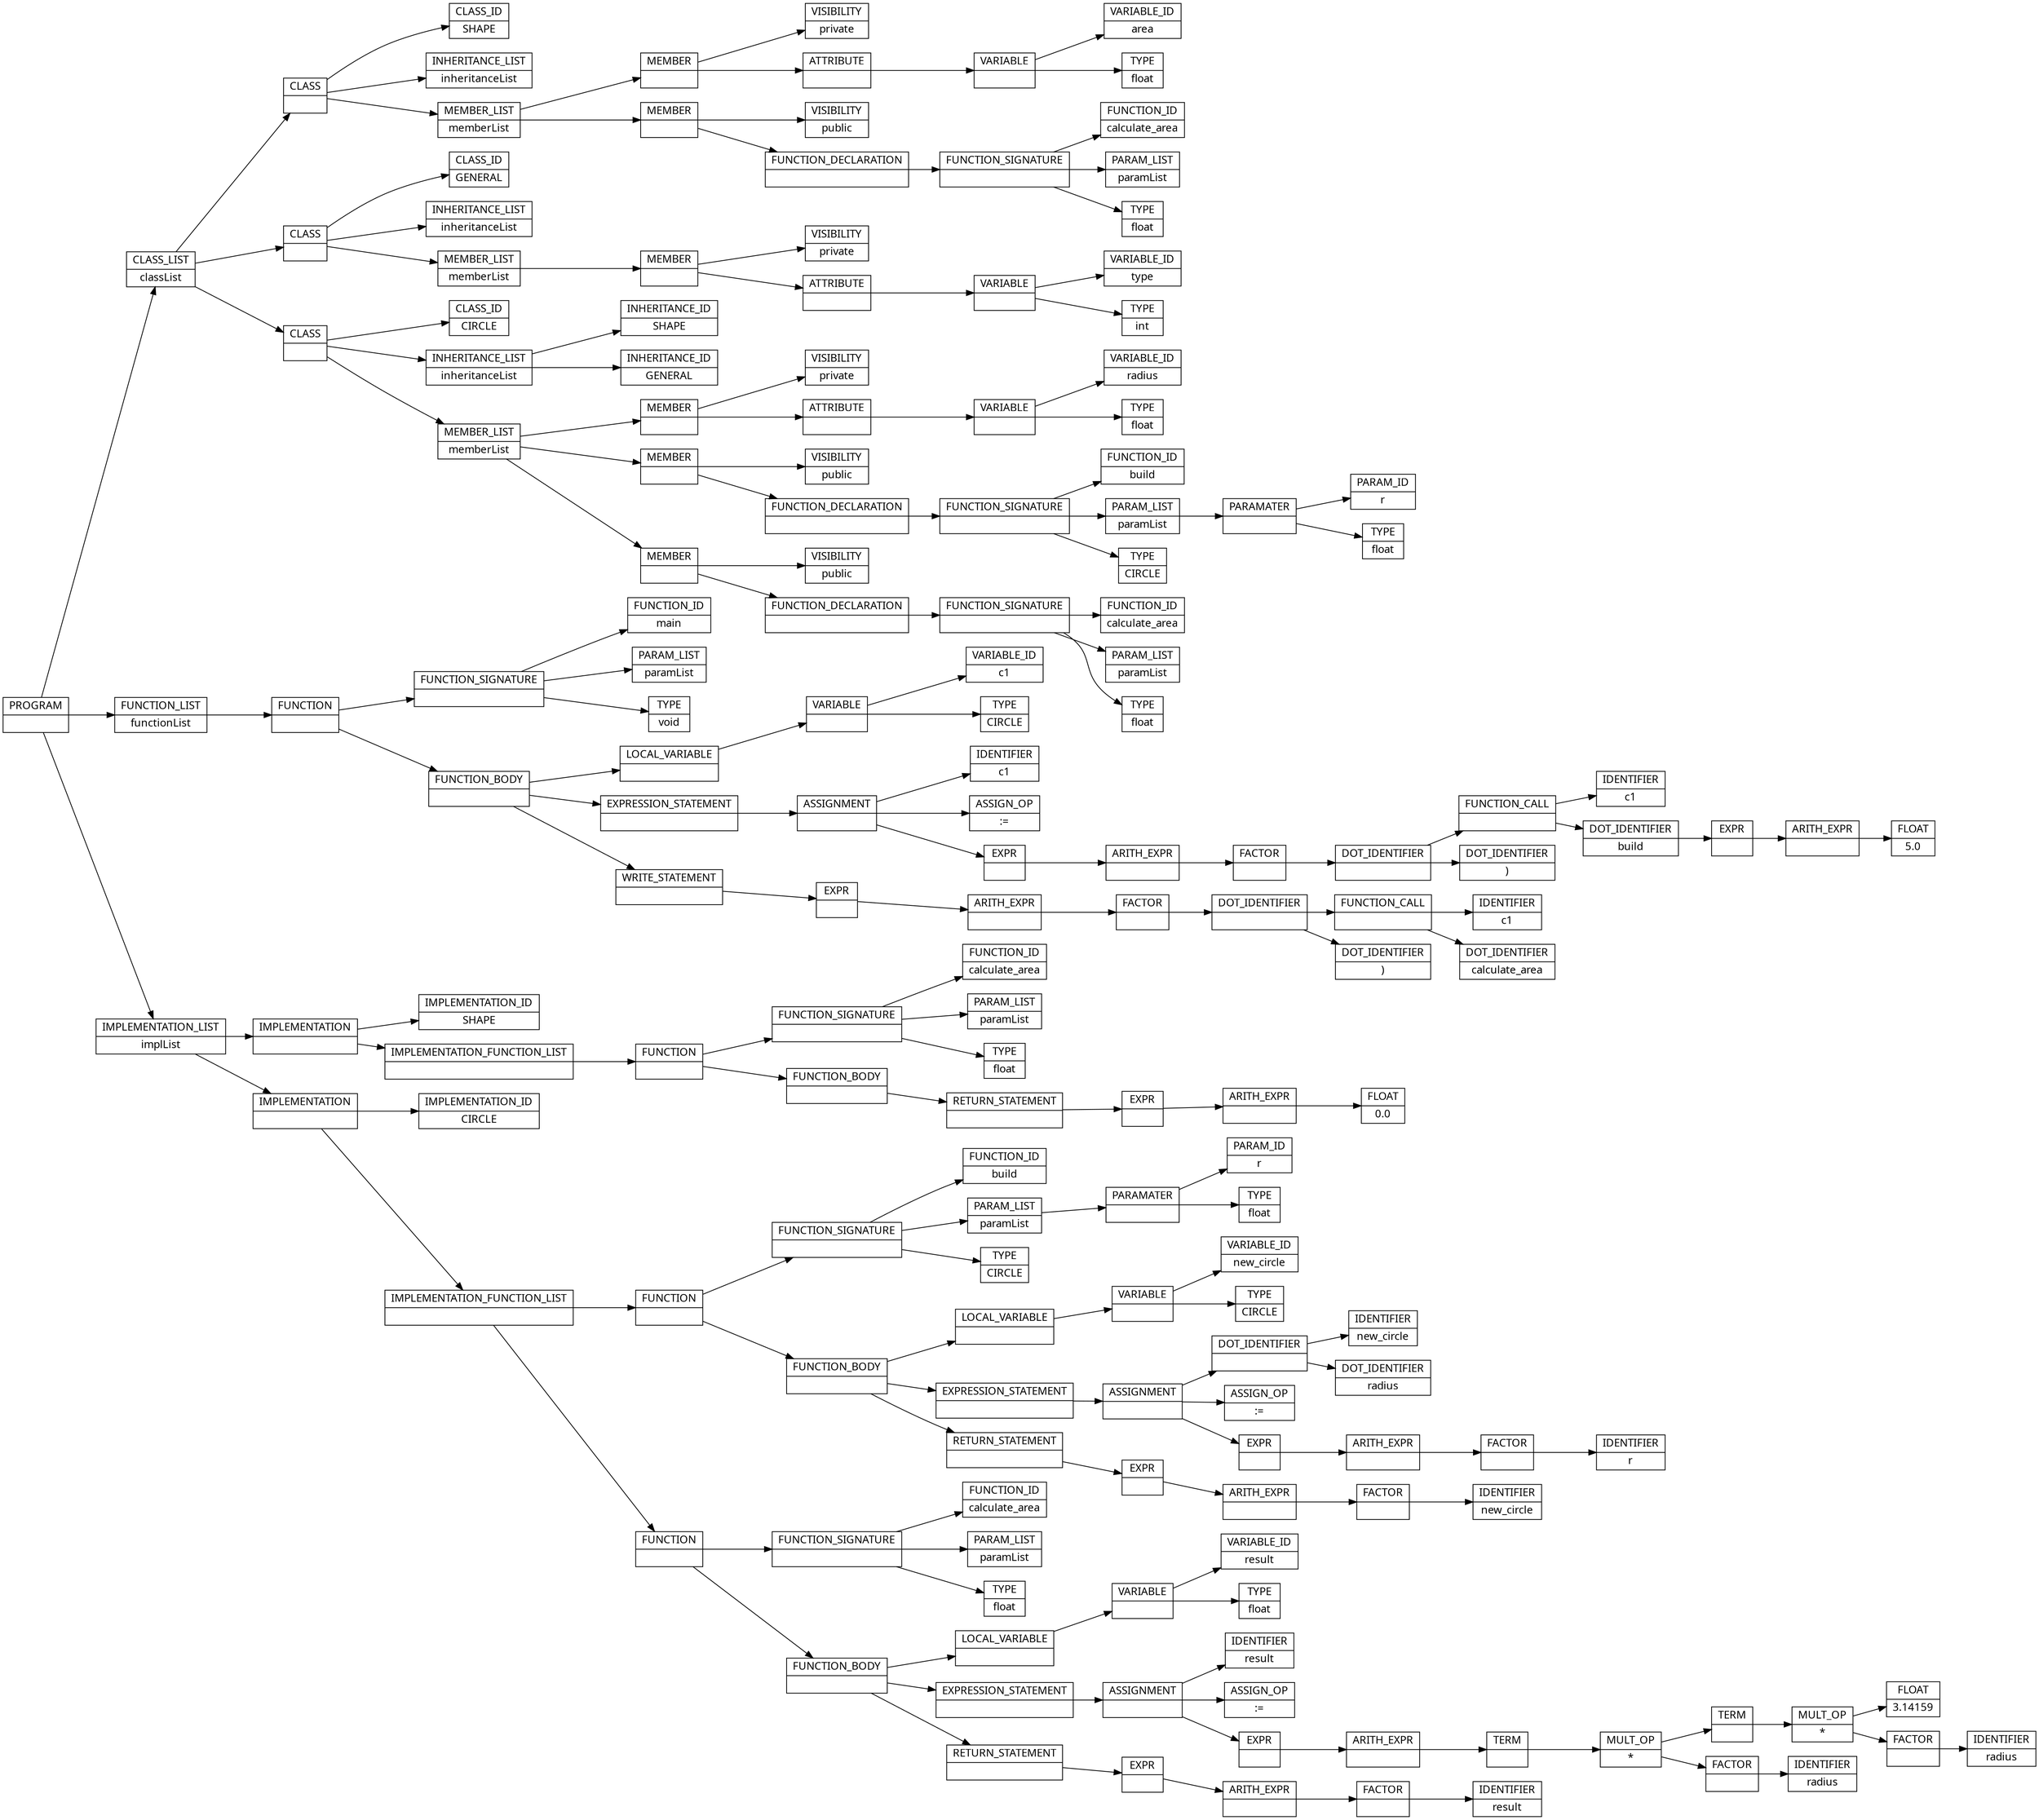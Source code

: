 digraph AST {
  node [shape=record];
    node [fontname=Sans];charset="UTF-8" splines=true splines=spline rankdir =LR
  node3 [label="PROGRAM |  "];
  node2 [label="CLASS_LIST | classList "];
  node20 [label="CLASS |  "];
  node4 [label="CLASS_ID | SHAPE "];
  node5 [label="INHERITANCE_LIST | inheritanceList "];
  node6 [label="MEMBER_LIST | memberList "];
  node12 [label="MEMBER |  "];
  node7 [label="VISIBILITY | private "];
  node11 [label="ATTRIBUTE |  "];
  node10 [label="VARIABLE |  "];
  node8 [label="VARIABLE_ID | area "];
  node9 [label="TYPE | float "];
  node19 [label="MEMBER |  "];
  node13 [label="VISIBILITY | public "];
  node18 [label="FUNCTION_DECLARATION |  "];
  node17 [label="FUNCTION_SIGNATURE |  "];
  node14 [label="FUNCTION_ID | calculate_area "];
  node15 [label="PARAM_LIST | paramList "];
  node16 [label="TYPE | float "];
  node30 [label="CLASS |  "];
  node21 [label="CLASS_ID | GENERAL "];
  node22 [label="INHERITANCE_LIST | inheritanceList "];
  node23 [label="MEMBER_LIST | memberList "];
  node29 [label="MEMBER |  "];
  node24 [label="VISIBILITY | private "];
  node28 [label="ATTRIBUTE |  "];
  node27 [label="VARIABLE |  "];
  node25 [label="VARIABLE_ID | type "];
  node26 [label="TYPE | int "];
  node59 [label="CLASS |  "];
  node31 [label="CLASS_ID | CIRCLE "];
  node32 [label="INHERITANCE_LIST | inheritanceList "];
  node33 [label="INHERITANCE_ID | SHAPE "];
  node34 [label="INHERITANCE_ID | GENERAL "];
  node35 [label="MEMBER_LIST | memberList "];
  node41 [label="MEMBER |  "];
  node36 [label="VISIBILITY | private "];
  node40 [label="ATTRIBUTE |  "];
  node39 [label="VARIABLE |  "];
  node37 [label="VARIABLE_ID | radius "];
  node38 [label="TYPE | float "];
  node51 [label="MEMBER |  "];
  node42 [label="VISIBILITY | public "];
  node50 [label="FUNCTION_DECLARATION |  "];
  node49 [label="FUNCTION_SIGNATURE |  "];
  node43 [label="FUNCTION_ID | build "];
  node44 [label="PARAM_LIST | paramList "];
  node47 [label="PARAMATER |  "];
  node45 [label="PARAM_ID | r "];
  node46 [label="TYPE | float "];
  node48 [label="TYPE | CIRCLE "];
  node58 [label="MEMBER |  "];
  node52 [label="VISIBILITY | public "];
  node57 [label="FUNCTION_DECLARATION |  "];
  node56 [label="FUNCTION_SIGNATURE |  "];
  node53 [label="FUNCTION_ID | calculate_area "];
  node54 [label="PARAM_LIST | paramList "];
  node55 [label="TYPE | float "];
  node1 [label="FUNCTION_LIST | functionList "];
  node167 [label="FUNCTION |  "];
  node137 [label="FUNCTION_SIGNATURE |  "];
  node134 [label="FUNCTION_ID | main "];
  node135 [label="PARAM_LIST | paramList "];
  node136 [label="TYPE | void "];
  node138 [label="FUNCTION_BODY |  "];
  node142 [label="LOCAL_VARIABLE |  "];
  node141 [label="VARIABLE |  "];
  node139 [label="VARIABLE_ID | c1 "];
  node140 [label="TYPE | CIRCLE "];
  node157 [label="EXPRESSION_STATEMENT |  "];
  node156 [label="ASSIGNMENT |  "];
  node143 [label="IDENTIFIER | c1 "];
  node144 [label="ASSIGN_OP | := "];
  node155 [label="EXPR |  "];
  node154 [label="ARITH_EXPR |  "];
  node153 [label="FACTOR |  "];
  node152 [label="DOT_IDENTIFIER |  "];
  node150 [label="FUNCTION_CALL |  "];
  node145 [label="IDENTIFIER | c1 "];
  node146 [label="DOT_IDENTIFIER | build "];
  node149 [label="EXPR |  "];
  node148 [label="ARITH_EXPR |  "];
  node147 [label="FLOAT | 5.0 "];
  node151 [label="DOT_IDENTIFIER | ) "];
  node166 [label="WRITE_STATEMENT |  "];
  node165 [label="EXPR |  "];
  node164 [label="ARITH_EXPR |  "];
  node163 [label="FACTOR |  "];
  node162 [label="DOT_IDENTIFIER |  "];
  node160 [label="FUNCTION_CALL |  "];
  node158 [label="IDENTIFIER | c1 "];
  node159 [label="DOT_IDENTIFIER | calculate_area "];
  node161 [label="DOT_IDENTIFIER | ) "];
  node0 [label="IMPLEMENTATION_LIST | implList "];
  node72 [label="IMPLEMENTATION |  "];
  node60 [label="IMPLEMENTATION_ID | SHAPE "];
  node61 [label="IMPLEMENTATION_FUNCTION_LIST |  "];
  node71 [label="FUNCTION |  "];
  node65 [label="FUNCTION_SIGNATURE |  "];
  node62 [label="FUNCTION_ID | calculate_area "];
  node63 [label="PARAM_LIST | paramList "];
  node64 [label="TYPE | float "];
  node66 [label="FUNCTION_BODY |  "];
  node70 [label="RETURN_STATEMENT |  "];
  node69 [label="EXPR |  "];
  node68 [label="ARITH_EXPR |  "];
  node67 [label="FLOAT | 0.0 "];
  node133 [label="IMPLEMENTATION |  "];
  node73 [label="IMPLEMENTATION_ID | CIRCLE "];
  node74 [label="IMPLEMENTATION_FUNCTION_LIST |  "];
  node102 [label="FUNCTION |  "];
  node81 [label="FUNCTION_SIGNATURE |  "];
  node75 [label="FUNCTION_ID | build "];
  node76 [label="PARAM_LIST | paramList "];
  node79 [label="PARAMATER |  "];
  node77 [label="PARAM_ID | r "];
  node78 [label="TYPE | float "];
  node80 [label="TYPE | CIRCLE "];
  node82 [label="FUNCTION_BODY |  "];
  node86 [label="LOCAL_VARIABLE |  "];
  node85 [label="VARIABLE |  "];
  node83 [label="VARIABLE_ID | new_circle "];
  node84 [label="TYPE | CIRCLE "];
  node96 [label="EXPRESSION_STATEMENT |  "];
  node95 [label="ASSIGNMENT |  "];
  node89 [label="DOT_IDENTIFIER |  "];
  node87 [label="IDENTIFIER | new_circle "];
  node88 [label="DOT_IDENTIFIER | radius "];
  node90 [label="ASSIGN_OP | := "];
  node94 [label="EXPR |  "];
  node93 [label="ARITH_EXPR |  "];
  node92 [label="FACTOR |  "];
  node91 [label="IDENTIFIER | r "];
  node101 [label="RETURN_STATEMENT |  "];
  node100 [label="EXPR |  "];
  node99 [label="ARITH_EXPR |  "];
  node98 [label="FACTOR |  "];
  node97 [label="IDENTIFIER | new_circle "];
  node132 [label="FUNCTION |  "];
  node106 [label="FUNCTION_SIGNATURE |  "];
  node103 [label="FUNCTION_ID | calculate_area "];
  node104 [label="PARAM_LIST | paramList "];
  node105 [label="TYPE | float "];
  node107 [label="FUNCTION_BODY |  "];
  node111 [label="LOCAL_VARIABLE |  "];
  node110 [label="VARIABLE |  "];
  node108 [label="VARIABLE_ID | result "];
  node109 [label="TYPE | float "];
  node126 [label="EXPRESSION_STATEMENT |  "];
  node125 [label="ASSIGNMENT |  "];
  node112 [label="IDENTIFIER | result "];
  node113 [label="ASSIGN_OP | := "];
  node124 [label="EXPR |  "];
  node123 [label="ARITH_EXPR |  "];
  node122 [label="TERM |  "];
  node119 [label="MULT_OP | * "];
  node118 [label="TERM |  "];
  node115 [label="MULT_OP | * "];
  node114 [label="FLOAT | 3.14159 "];
  node117 [label="FACTOR |  "];
  node116 [label="IDENTIFIER | radius "];
  node121 [label="FACTOR |  "];
  node120 [label="IDENTIFIER | radius "];
  node131 [label="RETURN_STATEMENT |  "];
  node130 [label="EXPR |  "];
  node129 [label="ARITH_EXPR |  "];
  node128 [label="FACTOR |  "];
  node127 [label="IDENTIFIER | result "];
  node3 -> node2;
  node2 -> node20;
  node20 -> node4;
  node20 -> node5;
  node20 -> node6;
  node6 -> node12;
  node12 -> node7;
  node12 -> node11;
  node11 -> node10;
  node10 -> node8;
  node10 -> node9;
  node6 -> node19;
  node19 -> node13;
  node19 -> node18;
  node18 -> node17;
  node17 -> node14;
  node17 -> node15;
  node17 -> node16;
  node2 -> node30;
  node30 -> node21;
  node30 -> node22;
  node30 -> node23;
  node23 -> node29;
  node29 -> node24;
  node29 -> node28;
  node28 -> node27;
  node27 -> node25;
  node27 -> node26;
  node2 -> node59;
  node59 -> node31;
  node59 -> node32;
  node32 -> node33;
  node32 -> node34;
  node59 -> node35;
  node35 -> node41;
  node41 -> node36;
  node41 -> node40;
  node40 -> node39;
  node39 -> node37;
  node39 -> node38;
  node35 -> node51;
  node51 -> node42;
  node51 -> node50;
  node50 -> node49;
  node49 -> node43;
  node49 -> node44;
  node44 -> node47;
  node47 -> node45;
  node47 -> node46;
  node49 -> node48;
  node35 -> node58;
  node58 -> node52;
  node58 -> node57;
  node57 -> node56;
  node56 -> node53;
  node56 -> node54;
  node56 -> node55;
  node3 -> node1;
  node1 -> node167;
  node167 -> node137;
  node137 -> node134;
  node137 -> node135;
  node137 -> node136;
  node167 -> node138;
  node138 -> node142;
  node142 -> node141;
  node141 -> node139;
  node141 -> node140;
  node138 -> node157;
  node157 -> node156;
  node156 -> node143;
  node156 -> node144;
  node156 -> node155;
  node155 -> node154;
  node154 -> node153;
  node153 -> node152;
  node152 -> node150;
  node150 -> node145;
  node150 -> node146;
  node146 -> node149;
  node149 -> node148;
  node148 -> node147;
  node152 -> node151;
  node138 -> node166;
  node166 -> node165;
  node165 -> node164;
  node164 -> node163;
  node163 -> node162;
  node162 -> node160;
  node160 -> node158;
  node160 -> node159;
  node162 -> node161;
  node3 -> node0;
  node0 -> node72;
  node72 -> node60;
  node72 -> node61;
  node61 -> node71;
  node71 -> node65;
  node65 -> node62;
  node65 -> node63;
  node65 -> node64;
  node71 -> node66;
  node66 -> node70;
  node70 -> node69;
  node69 -> node68;
  node68 -> node67;
  node0 -> node133;
  node133 -> node73;
  node133 -> node74;
  node74 -> node102;
  node102 -> node81;
  node81 -> node75;
  node81 -> node76;
  node76 -> node79;
  node79 -> node77;
  node79 -> node78;
  node81 -> node80;
  node102 -> node82;
  node82 -> node86;
  node86 -> node85;
  node85 -> node83;
  node85 -> node84;
  node82 -> node96;
  node96 -> node95;
  node95 -> node89;
  node89 -> node87;
  node89 -> node88;
  node95 -> node90;
  node95 -> node94;
  node94 -> node93;
  node93 -> node92;
  node92 -> node91;
  node82 -> node101;
  node101 -> node100;
  node100 -> node99;
  node99 -> node98;
  node98 -> node97;
  node74 -> node132;
  node132 -> node106;
  node106 -> node103;
  node106 -> node104;
  node106 -> node105;
  node132 -> node107;
  node107 -> node111;
  node111 -> node110;
  node110 -> node108;
  node110 -> node109;
  node107 -> node126;
  node126 -> node125;
  node125 -> node112;
  node125 -> node113;
  node125 -> node124;
  node124 -> node123;
  node123 -> node122;
  node122 -> node119;
  node119 -> node118;
  node118 -> node115;
  node115 -> node114;
  node115 -> node117;
  node117 -> node116;
  node119 -> node121;
  node121 -> node120;
  node107 -> node131;
  node131 -> node130;
  node130 -> node129;
  node129 -> node128;
  node128 -> node127;
}
